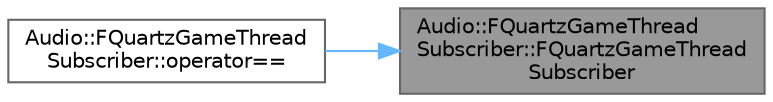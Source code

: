 digraph "Audio::FQuartzGameThreadSubscriber::FQuartzGameThreadSubscriber"
{
 // INTERACTIVE_SVG=YES
 // LATEX_PDF_SIZE
  bgcolor="transparent";
  edge [fontname=Helvetica,fontsize=10,labelfontname=Helvetica,labelfontsize=10];
  node [fontname=Helvetica,fontsize=10,shape=box,height=0.2,width=0.4];
  rankdir="RL";
  Node1 [id="Node000001",label="Audio::FQuartzGameThread\lSubscriber::FQuartzGameThread\lSubscriber",height=0.2,width=0.4,color="gray40", fillcolor="grey60", style="filled", fontcolor="black",tooltip=" "];
  Node1 -> Node2 [id="edge1_Node000001_Node000002",dir="back",color="steelblue1",style="solid",tooltip=" "];
  Node2 [id="Node000002",label="Audio::FQuartzGameThread\lSubscriber::operator==",height=0.2,width=0.4,color="grey40", fillcolor="white", style="filled",URL="$df/d1f/structAudio_1_1FQuartzGameThreadSubscriber.html#af3e21a0bc9e3a4fc0666616a02aa9ea8",tooltip=" "];
}
